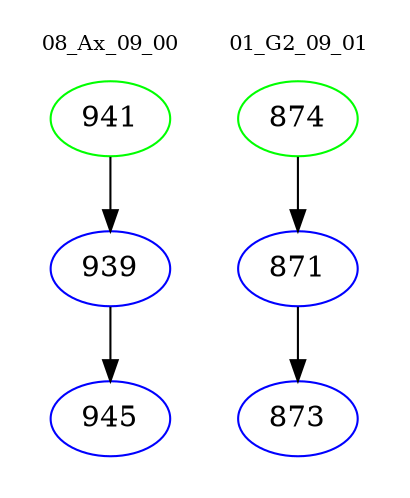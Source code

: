 digraph{
subgraph cluster_0 {
color = white
label = "08_Ax_09_00";
fontsize=10;
T0_941 [label="941", color="green"]
T0_941 -> T0_939 [color="black"]
T0_939 [label="939", color="blue"]
T0_939 -> T0_945 [color="black"]
T0_945 [label="945", color="blue"]
}
subgraph cluster_1 {
color = white
label = "01_G2_09_01";
fontsize=10;
T1_874 [label="874", color="green"]
T1_874 -> T1_871 [color="black"]
T1_871 [label="871", color="blue"]
T1_871 -> T1_873 [color="black"]
T1_873 [label="873", color="blue"]
}
}
